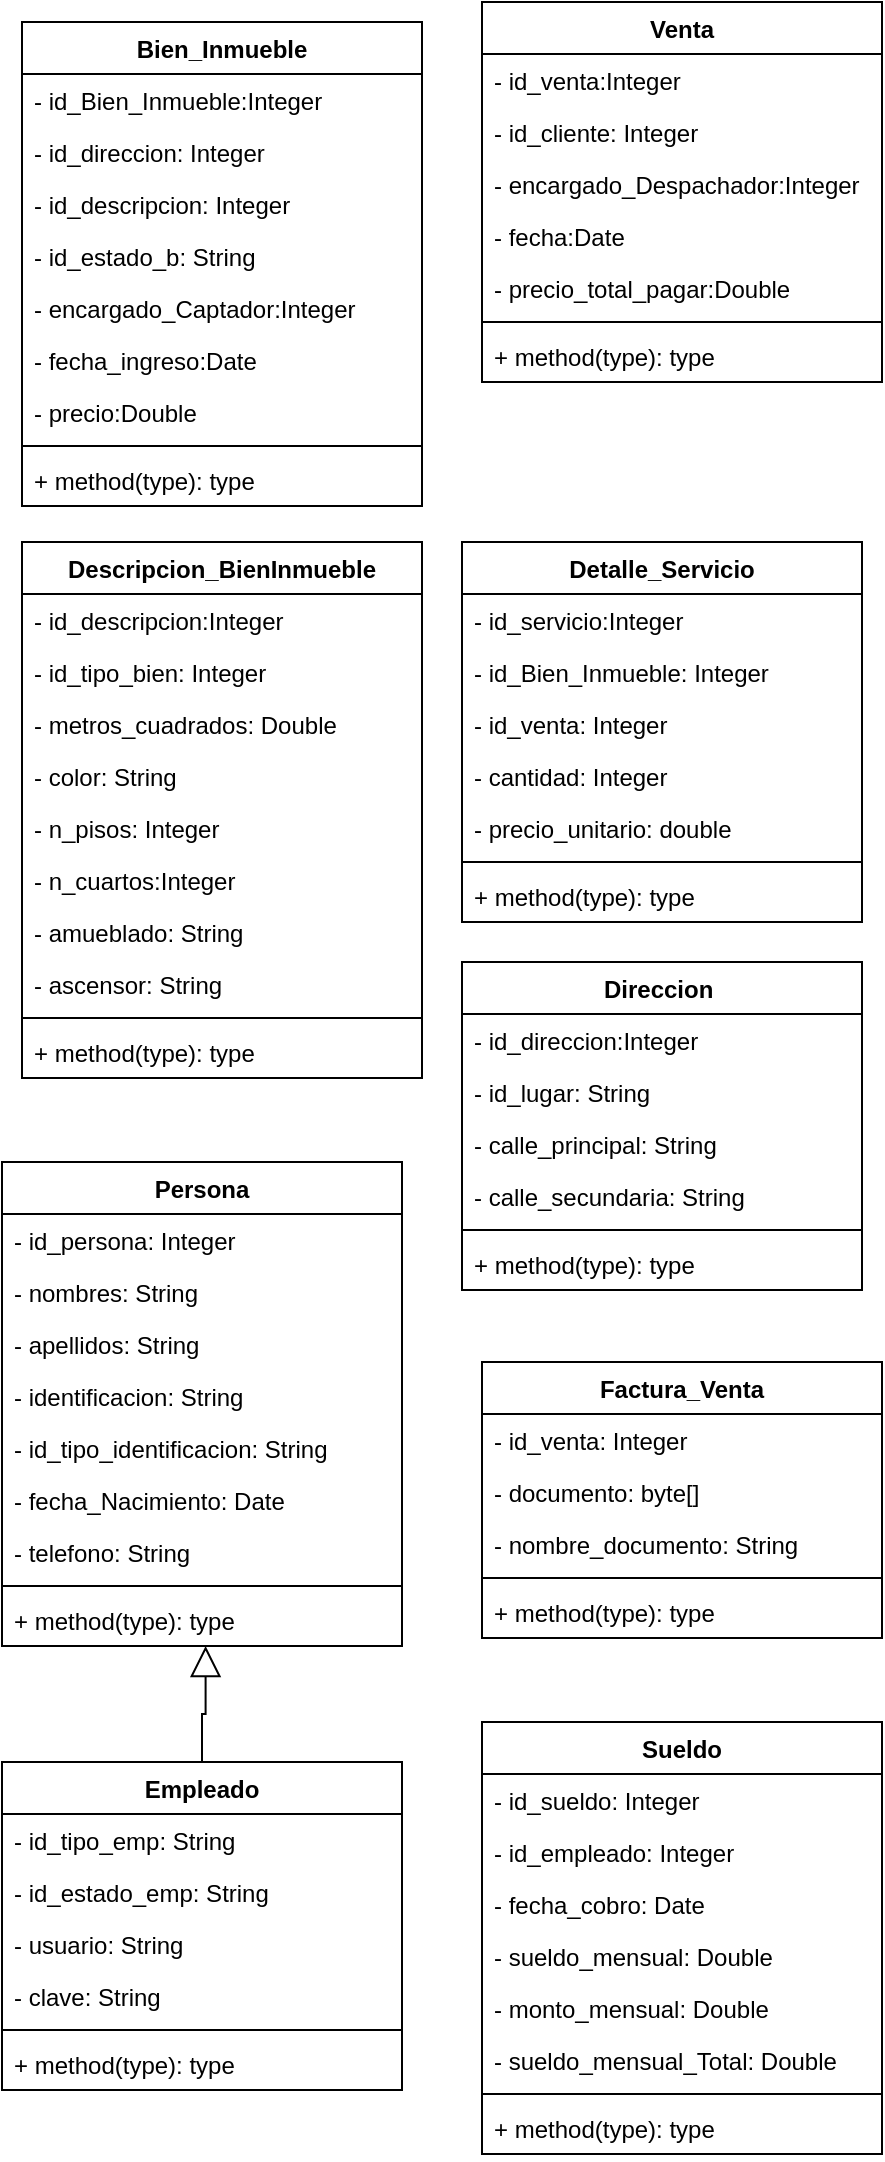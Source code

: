<mxfile version="20.2.3" type="github"><diagram id="G2c1eGJMxj-wICBfPuy-" name="Página-1"><mxGraphModel dx="1278" dy="539" grid="1" gridSize="10" guides="1" tooltips="1" connect="1" arrows="1" fold="1" page="1" pageScale="1" pageWidth="827" pageHeight="1169" math="0" shadow="0"><root><mxCell id="0"/><mxCell id="1" parent="0"/><mxCell id="H82LXWomHZen1hRqq-6R-5" value="Bien_Inmueble" style="swimlane;fontStyle=1;align=center;verticalAlign=top;childLayout=stackLayout;horizontal=1;startSize=26;horizontalStack=0;resizeParent=1;resizeParentMax=0;resizeLast=0;collapsible=1;marginBottom=0;" vertex="1" parent="1"><mxGeometry x="70" y="100" width="200" height="242" as="geometry"/></mxCell><mxCell id="H82LXWomHZen1hRqq-6R-9" value="- id_Bien_Inmueble:Integer" style="text;strokeColor=none;fillColor=none;align=left;verticalAlign=top;spacingLeft=4;spacingRight=4;overflow=hidden;rotatable=0;points=[[0,0.5],[1,0.5]];portConstraint=eastwest;" vertex="1" parent="H82LXWomHZen1hRqq-6R-5"><mxGeometry y="26" width="200" height="26" as="geometry"/></mxCell><mxCell id="H82LXWomHZen1hRqq-6R-6" value="- id_direccion: Integer" style="text;strokeColor=none;fillColor=none;align=left;verticalAlign=top;spacingLeft=4;spacingRight=4;overflow=hidden;rotatable=0;points=[[0,0.5],[1,0.5]];portConstraint=eastwest;" vertex="1" parent="H82LXWomHZen1hRqq-6R-5"><mxGeometry y="52" width="200" height="26" as="geometry"/></mxCell><mxCell id="H82LXWomHZen1hRqq-6R-12" value="- id_descripcion: Integer" style="text;strokeColor=none;fillColor=none;align=left;verticalAlign=top;spacingLeft=4;spacingRight=4;overflow=hidden;rotatable=0;points=[[0,0.5],[1,0.5]];portConstraint=eastwest;" vertex="1" parent="H82LXWomHZen1hRqq-6R-5"><mxGeometry y="78" width="200" height="26" as="geometry"/></mxCell><mxCell id="H82LXWomHZen1hRqq-6R-11" value="- id_estado_b: String" style="text;strokeColor=none;fillColor=none;align=left;verticalAlign=top;spacingLeft=4;spacingRight=4;overflow=hidden;rotatable=0;points=[[0,0.5],[1,0.5]];portConstraint=eastwest;" vertex="1" parent="H82LXWomHZen1hRqq-6R-5"><mxGeometry y="104" width="200" height="26" as="geometry"/></mxCell><mxCell id="H82LXWomHZen1hRqq-6R-15" value="- encargado_Captador:Integer" style="text;strokeColor=none;fillColor=none;align=left;verticalAlign=top;spacingLeft=4;spacingRight=4;overflow=hidden;rotatable=0;points=[[0,0.5],[1,0.5]];portConstraint=eastwest;" vertex="1" parent="H82LXWomHZen1hRqq-6R-5"><mxGeometry y="130" width="200" height="26" as="geometry"/></mxCell><mxCell id="H82LXWomHZen1hRqq-6R-16" value="- fecha_ingreso:Date" style="text;strokeColor=none;fillColor=none;align=left;verticalAlign=top;spacingLeft=4;spacingRight=4;overflow=hidden;rotatable=0;points=[[0,0.5],[1,0.5]];portConstraint=eastwest;" vertex="1" parent="H82LXWomHZen1hRqq-6R-5"><mxGeometry y="156" width="200" height="26" as="geometry"/></mxCell><mxCell id="H82LXWomHZen1hRqq-6R-17" value="- precio:Double" style="text;strokeColor=none;fillColor=none;align=left;verticalAlign=top;spacingLeft=4;spacingRight=4;overflow=hidden;rotatable=0;points=[[0,0.5],[1,0.5]];portConstraint=eastwest;" vertex="1" parent="H82LXWomHZen1hRqq-6R-5"><mxGeometry y="182" width="200" height="26" as="geometry"/></mxCell><mxCell id="H82LXWomHZen1hRqq-6R-7" value="" style="line;strokeWidth=1;fillColor=none;align=left;verticalAlign=middle;spacingTop=-1;spacingLeft=3;spacingRight=3;rotatable=0;labelPosition=right;points=[];portConstraint=eastwest;" vertex="1" parent="H82LXWomHZen1hRqq-6R-5"><mxGeometry y="208" width="200" height="8" as="geometry"/></mxCell><mxCell id="H82LXWomHZen1hRqq-6R-8" value="+ method(type): type" style="text;strokeColor=none;fillColor=none;align=left;verticalAlign=top;spacingLeft=4;spacingRight=4;overflow=hidden;rotatable=0;points=[[0,0.5],[1,0.5]];portConstraint=eastwest;" vertex="1" parent="H82LXWomHZen1hRqq-6R-5"><mxGeometry y="216" width="200" height="26" as="geometry"/></mxCell><mxCell id="H82LXWomHZen1hRqq-6R-18" value="Descripcion_BienInmueble" style="swimlane;fontStyle=1;align=center;verticalAlign=top;childLayout=stackLayout;horizontal=1;startSize=26;horizontalStack=0;resizeParent=1;resizeParentMax=0;resizeLast=0;collapsible=1;marginBottom=0;" vertex="1" parent="1"><mxGeometry x="70" y="360" width="200" height="268" as="geometry"/></mxCell><mxCell id="H82LXWomHZen1hRqq-6R-19" value="- id_descripcion:Integer" style="text;strokeColor=none;fillColor=none;align=left;verticalAlign=top;spacingLeft=4;spacingRight=4;overflow=hidden;rotatable=0;points=[[0,0.5],[1,0.5]];portConstraint=eastwest;" vertex="1" parent="H82LXWomHZen1hRqq-6R-18"><mxGeometry y="26" width="200" height="26" as="geometry"/></mxCell><mxCell id="H82LXWomHZen1hRqq-6R-20" value="- id_tipo_bien: Integer" style="text;strokeColor=none;fillColor=none;align=left;verticalAlign=top;spacingLeft=4;spacingRight=4;overflow=hidden;rotatable=0;points=[[0,0.5],[1,0.5]];portConstraint=eastwest;" vertex="1" parent="H82LXWomHZen1hRqq-6R-18"><mxGeometry y="52" width="200" height="26" as="geometry"/></mxCell><mxCell id="H82LXWomHZen1hRqq-6R-21" value="- metros_cuadrados: Double" style="text;strokeColor=none;fillColor=none;align=left;verticalAlign=top;spacingLeft=4;spacingRight=4;overflow=hidden;rotatable=0;points=[[0,0.5],[1,0.5]];portConstraint=eastwest;" vertex="1" parent="H82LXWomHZen1hRqq-6R-18"><mxGeometry y="78" width="200" height="26" as="geometry"/></mxCell><mxCell id="H82LXWomHZen1hRqq-6R-22" value="- color: String" style="text;strokeColor=none;fillColor=none;align=left;verticalAlign=top;spacingLeft=4;spacingRight=4;overflow=hidden;rotatable=0;points=[[0,0.5],[1,0.5]];portConstraint=eastwest;" vertex="1" parent="H82LXWomHZen1hRqq-6R-18"><mxGeometry y="104" width="200" height="26" as="geometry"/></mxCell><mxCell id="H82LXWomHZen1hRqq-6R-28" value="- n_pisos: Integer" style="text;strokeColor=none;fillColor=none;align=left;verticalAlign=top;spacingLeft=4;spacingRight=4;overflow=hidden;rotatable=0;points=[[0,0.5],[1,0.5]];portConstraint=eastwest;" vertex="1" parent="H82LXWomHZen1hRqq-6R-18"><mxGeometry y="130" width="200" height="26" as="geometry"/></mxCell><mxCell id="H82LXWomHZen1hRqq-6R-23" value="- n_cuartos:Integer" style="text;strokeColor=none;fillColor=none;align=left;verticalAlign=top;spacingLeft=4;spacingRight=4;overflow=hidden;rotatable=0;points=[[0,0.5],[1,0.5]];portConstraint=eastwest;" vertex="1" parent="H82LXWomHZen1hRqq-6R-18"><mxGeometry y="156" width="200" height="26" as="geometry"/></mxCell><mxCell id="H82LXWomHZen1hRqq-6R-29" value="- amueblado: String" style="text;strokeColor=none;fillColor=none;align=left;verticalAlign=top;spacingLeft=4;spacingRight=4;overflow=hidden;rotatable=0;points=[[0,0.5],[1,0.5]];portConstraint=eastwest;" vertex="1" parent="H82LXWomHZen1hRqq-6R-18"><mxGeometry y="182" width="200" height="26" as="geometry"/></mxCell><mxCell id="H82LXWomHZen1hRqq-6R-30" value="- ascensor: String" style="text;strokeColor=none;fillColor=none;align=left;verticalAlign=top;spacingLeft=4;spacingRight=4;overflow=hidden;rotatable=0;points=[[0,0.5],[1,0.5]];portConstraint=eastwest;" vertex="1" parent="H82LXWomHZen1hRqq-6R-18"><mxGeometry y="208" width="200" height="26" as="geometry"/></mxCell><mxCell id="H82LXWomHZen1hRqq-6R-26" value="" style="line;strokeWidth=1;fillColor=none;align=left;verticalAlign=middle;spacingTop=-1;spacingLeft=3;spacingRight=3;rotatable=0;labelPosition=right;points=[];portConstraint=eastwest;" vertex="1" parent="H82LXWomHZen1hRqq-6R-18"><mxGeometry y="234" width="200" height="8" as="geometry"/></mxCell><mxCell id="H82LXWomHZen1hRqq-6R-27" value="+ method(type): type" style="text;strokeColor=none;fillColor=none;align=left;verticalAlign=top;spacingLeft=4;spacingRight=4;overflow=hidden;rotatable=0;points=[[0,0.5],[1,0.5]];portConstraint=eastwest;" vertex="1" parent="H82LXWomHZen1hRqq-6R-18"><mxGeometry y="242" width="200" height="26" as="geometry"/></mxCell><mxCell id="H82LXWomHZen1hRqq-6R-31" value="Detalle_Servicio" style="swimlane;fontStyle=1;align=center;verticalAlign=top;childLayout=stackLayout;horizontal=1;startSize=26;horizontalStack=0;resizeParent=1;resizeParentMax=0;resizeLast=0;collapsible=1;marginBottom=0;" vertex="1" parent="1"><mxGeometry x="290" y="360" width="200" height="190" as="geometry"/></mxCell><mxCell id="H82LXWomHZen1hRqq-6R-32" value="- id_servicio:Integer" style="text;strokeColor=none;fillColor=none;align=left;verticalAlign=top;spacingLeft=4;spacingRight=4;overflow=hidden;rotatable=0;points=[[0,0.5],[1,0.5]];portConstraint=eastwest;" vertex="1" parent="H82LXWomHZen1hRqq-6R-31"><mxGeometry y="26" width="200" height="26" as="geometry"/></mxCell><mxCell id="H82LXWomHZen1hRqq-6R-33" value="- id_Bien_Inmueble: Integer" style="text;strokeColor=none;fillColor=none;align=left;verticalAlign=top;spacingLeft=4;spacingRight=4;overflow=hidden;rotatable=0;points=[[0,0.5],[1,0.5]];portConstraint=eastwest;" vertex="1" parent="H82LXWomHZen1hRqq-6R-31"><mxGeometry y="52" width="200" height="26" as="geometry"/></mxCell><mxCell id="H82LXWomHZen1hRqq-6R-36" value="- id_venta: Integer" style="text;strokeColor=none;fillColor=none;align=left;verticalAlign=top;spacingLeft=4;spacingRight=4;overflow=hidden;rotatable=0;points=[[0,0.5],[1,0.5]];portConstraint=eastwest;" vertex="1" parent="H82LXWomHZen1hRqq-6R-31"><mxGeometry y="78" width="200" height="26" as="geometry"/></mxCell><mxCell id="H82LXWomHZen1hRqq-6R-38" value="- cantidad: Integer" style="text;strokeColor=none;fillColor=none;align=left;verticalAlign=top;spacingLeft=4;spacingRight=4;overflow=hidden;rotatable=0;points=[[0,0.5],[1,0.5]];portConstraint=eastwest;" vertex="1" parent="H82LXWomHZen1hRqq-6R-31"><mxGeometry y="104" width="200" height="26" as="geometry"/></mxCell><mxCell id="H82LXWomHZen1hRqq-6R-39" value="- precio_unitario: double" style="text;strokeColor=none;fillColor=none;align=left;verticalAlign=top;spacingLeft=4;spacingRight=4;overflow=hidden;rotatable=0;points=[[0,0.5],[1,0.5]];portConstraint=eastwest;" vertex="1" parent="H82LXWomHZen1hRqq-6R-31"><mxGeometry y="130" width="200" height="26" as="geometry"/></mxCell><mxCell id="H82LXWomHZen1hRqq-6R-40" value="" style="line;strokeWidth=1;fillColor=none;align=left;verticalAlign=middle;spacingTop=-1;spacingLeft=3;spacingRight=3;rotatable=0;labelPosition=right;points=[];portConstraint=eastwest;" vertex="1" parent="H82LXWomHZen1hRqq-6R-31"><mxGeometry y="156" width="200" height="8" as="geometry"/></mxCell><mxCell id="H82LXWomHZen1hRqq-6R-41" value="+ method(type): type" style="text;strokeColor=none;fillColor=none;align=left;verticalAlign=top;spacingLeft=4;spacingRight=4;overflow=hidden;rotatable=0;points=[[0,0.5],[1,0.5]];portConstraint=eastwest;" vertex="1" parent="H82LXWomHZen1hRqq-6R-31"><mxGeometry y="164" width="200" height="26" as="geometry"/></mxCell><mxCell id="H82LXWomHZen1hRqq-6R-42" value="Direccion " style="swimlane;fontStyle=1;align=center;verticalAlign=top;childLayout=stackLayout;horizontal=1;startSize=26;horizontalStack=0;resizeParent=1;resizeParentMax=0;resizeLast=0;collapsible=1;marginBottom=0;" vertex="1" parent="1"><mxGeometry x="290" y="570" width="200" height="164" as="geometry"/></mxCell><mxCell id="H82LXWomHZen1hRqq-6R-43" value="- id_direccion:Integer" style="text;strokeColor=none;fillColor=none;align=left;verticalAlign=top;spacingLeft=4;spacingRight=4;overflow=hidden;rotatable=0;points=[[0,0.5],[1,0.5]];portConstraint=eastwest;" vertex="1" parent="H82LXWomHZen1hRqq-6R-42"><mxGeometry y="26" width="200" height="26" as="geometry"/></mxCell><mxCell id="H82LXWomHZen1hRqq-6R-44" value="- id_lugar: String" style="text;strokeColor=none;fillColor=none;align=left;verticalAlign=top;spacingLeft=4;spacingRight=4;overflow=hidden;rotatable=0;points=[[0,0.5],[1,0.5]];portConstraint=eastwest;" vertex="1" parent="H82LXWomHZen1hRqq-6R-42"><mxGeometry y="52" width="200" height="26" as="geometry"/></mxCell><mxCell id="H82LXWomHZen1hRqq-6R-45" value="- calle_principal: String" style="text;strokeColor=none;fillColor=none;align=left;verticalAlign=top;spacingLeft=4;spacingRight=4;overflow=hidden;rotatable=0;points=[[0,0.5],[1,0.5]];portConstraint=eastwest;" vertex="1" parent="H82LXWomHZen1hRqq-6R-42"><mxGeometry y="78" width="200" height="26" as="geometry"/></mxCell><mxCell id="H82LXWomHZen1hRqq-6R-50" value="- calle_secundaria: String" style="text;strokeColor=none;fillColor=none;align=left;verticalAlign=top;spacingLeft=4;spacingRight=4;overflow=hidden;rotatable=0;points=[[0,0.5],[1,0.5]];portConstraint=eastwest;" vertex="1" parent="H82LXWomHZen1hRqq-6R-42"><mxGeometry y="104" width="200" height="26" as="geometry"/></mxCell><mxCell id="H82LXWomHZen1hRqq-6R-48" value="" style="line;strokeWidth=1;fillColor=none;align=left;verticalAlign=middle;spacingTop=-1;spacingLeft=3;spacingRight=3;rotatable=0;labelPosition=right;points=[];portConstraint=eastwest;" vertex="1" parent="H82LXWomHZen1hRqq-6R-42"><mxGeometry y="130" width="200" height="8" as="geometry"/></mxCell><mxCell id="H82LXWomHZen1hRqq-6R-49" value="+ method(type): type" style="text;strokeColor=none;fillColor=none;align=left;verticalAlign=top;spacingLeft=4;spacingRight=4;overflow=hidden;rotatable=0;points=[[0,0.5],[1,0.5]];portConstraint=eastwest;" vertex="1" parent="H82LXWomHZen1hRqq-6R-42"><mxGeometry y="138" width="200" height="26" as="geometry"/></mxCell><mxCell id="H82LXWomHZen1hRqq-6R-72" style="edgeStyle=orthogonalEdgeStyle;rounded=0;orthogonalLoop=1;jettySize=auto;html=1;entryX=0.509;entryY=1;entryDx=0;entryDy=0;fontFamily=Helvetica;fontSize=12;fontColor=default;startSize=26;entryPerimeter=0;endArrow=block;endFill=0;endSize=13;" edge="1" parent="1" source="H82LXWomHZen1hRqq-6R-51" target="H82LXWomHZen1hRqq-6R-85"><mxGeometry relative="1" as="geometry"/></mxCell><mxCell id="H82LXWomHZen1hRqq-6R-51" value="Empleado" style="swimlane;fontStyle=1;align=center;verticalAlign=top;childLayout=stackLayout;horizontal=1;startSize=26;horizontalStack=0;resizeParent=1;resizeParentMax=0;resizeLast=0;collapsible=1;marginBottom=0;" vertex="1" parent="1"><mxGeometry x="60" y="970" width="200" height="164" as="geometry"/></mxCell><mxCell id="H82LXWomHZen1hRqq-6R-58" value="- id_tipo_emp: String" style="text;strokeColor=none;fillColor=none;align=left;verticalAlign=top;spacingLeft=4;spacingRight=4;overflow=hidden;rotatable=0;points=[[0,0.5],[1,0.5]];portConstraint=eastwest;" vertex="1" parent="H82LXWomHZen1hRqq-6R-51"><mxGeometry y="26" width="200" height="26" as="geometry"/></mxCell><mxCell id="H82LXWomHZen1hRqq-6R-53" value="- id_estado_emp: String" style="text;strokeColor=none;fillColor=none;align=left;verticalAlign=top;spacingLeft=4;spacingRight=4;overflow=hidden;rotatable=0;points=[[0,0.5],[1,0.5]];portConstraint=eastwest;" vertex="1" parent="H82LXWomHZen1hRqq-6R-51"><mxGeometry y="52" width="200" height="26" as="geometry"/></mxCell><mxCell id="H82LXWomHZen1hRqq-6R-54" value="- usuario: String" style="text;strokeColor=none;fillColor=none;align=left;verticalAlign=top;spacingLeft=4;spacingRight=4;overflow=hidden;rotatable=0;points=[[0,0.5],[1,0.5]];portConstraint=eastwest;" vertex="1" parent="H82LXWomHZen1hRqq-6R-51"><mxGeometry y="78" width="200" height="26" as="geometry"/></mxCell><mxCell id="H82LXWomHZen1hRqq-6R-55" value="- clave: String" style="text;strokeColor=none;fillColor=none;align=left;verticalAlign=top;spacingLeft=4;spacingRight=4;overflow=hidden;rotatable=0;points=[[0,0.5],[1,0.5]];portConstraint=eastwest;" vertex="1" parent="H82LXWomHZen1hRqq-6R-51"><mxGeometry y="104" width="200" height="26" as="geometry"/></mxCell><mxCell id="H82LXWomHZen1hRqq-6R-56" value="" style="line;strokeWidth=1;fillColor=none;align=left;verticalAlign=middle;spacingTop=-1;spacingLeft=3;spacingRight=3;rotatable=0;labelPosition=right;points=[];portConstraint=eastwest;" vertex="1" parent="H82LXWomHZen1hRqq-6R-51"><mxGeometry y="130" width="200" height="8" as="geometry"/></mxCell><mxCell id="H82LXWomHZen1hRqq-6R-57" value="+ method(type): type" style="text;strokeColor=none;fillColor=none;align=left;verticalAlign=top;spacingLeft=4;spacingRight=4;overflow=hidden;rotatable=0;points=[[0,0.5],[1,0.5]];portConstraint=eastwest;" vertex="1" parent="H82LXWomHZen1hRqq-6R-51"><mxGeometry y="138" width="200" height="26" as="geometry"/></mxCell><mxCell id="H82LXWomHZen1hRqq-6R-59" value="Factura_Venta" style="swimlane;fontStyle=1;align=center;verticalAlign=top;childLayout=stackLayout;horizontal=1;startSize=26;horizontalStack=0;resizeParent=1;resizeParentMax=0;resizeLast=0;collapsible=1;marginBottom=0;" vertex="1" parent="1"><mxGeometry x="300" y="770" width="200" height="138" as="geometry"/></mxCell><mxCell id="H82LXWomHZen1hRqq-6R-60" value="- id_venta: Integer" style="text;strokeColor=none;fillColor=none;align=left;verticalAlign=top;spacingLeft=4;spacingRight=4;overflow=hidden;rotatable=0;points=[[0,0.5],[1,0.5]];portConstraint=eastwest;" vertex="1" parent="H82LXWomHZen1hRqq-6R-59"><mxGeometry y="26" width="200" height="26" as="geometry"/></mxCell><mxCell id="H82LXWomHZen1hRqq-6R-61" value="- documento: byte[]" style="text;strokeColor=none;fillColor=none;align=left;verticalAlign=top;spacingLeft=4;spacingRight=4;overflow=hidden;rotatable=0;points=[[0,0.5],[1,0.5]];portConstraint=eastwest;" vertex="1" parent="H82LXWomHZen1hRqq-6R-59"><mxGeometry y="52" width="200" height="26" as="geometry"/></mxCell><mxCell id="H82LXWomHZen1hRqq-6R-62" value="- nombre_documento: String" style="text;strokeColor=none;fillColor=none;align=left;verticalAlign=top;spacingLeft=4;spacingRight=4;overflow=hidden;rotatable=0;points=[[0,0.5],[1,0.5]];portConstraint=eastwest;" vertex="1" parent="H82LXWomHZen1hRqq-6R-59"><mxGeometry y="78" width="200" height="26" as="geometry"/></mxCell><mxCell id="H82LXWomHZen1hRqq-6R-64" value="" style="line;strokeWidth=1;fillColor=none;align=left;verticalAlign=middle;spacingTop=-1;spacingLeft=3;spacingRight=3;rotatable=0;labelPosition=right;points=[];portConstraint=eastwest;" vertex="1" parent="H82LXWomHZen1hRqq-6R-59"><mxGeometry y="104" width="200" height="8" as="geometry"/></mxCell><mxCell id="H82LXWomHZen1hRqq-6R-65" value="+ method(type): type" style="text;strokeColor=none;fillColor=none;align=left;verticalAlign=top;spacingLeft=4;spacingRight=4;overflow=hidden;rotatable=0;points=[[0,0.5],[1,0.5]];portConstraint=eastwest;" vertex="1" parent="H82LXWomHZen1hRqq-6R-59"><mxGeometry y="112" width="200" height="26" as="geometry"/></mxCell><mxCell id="H82LXWomHZen1hRqq-6R-76" value="Persona" style="swimlane;fontStyle=1;align=center;verticalAlign=top;childLayout=stackLayout;horizontal=1;startSize=26;horizontalStack=0;resizeParent=1;resizeParentMax=0;resizeLast=0;collapsible=1;marginBottom=0;" vertex="1" parent="1"><mxGeometry x="60" y="670" width="200" height="242" as="geometry"/></mxCell><mxCell id="H82LXWomHZen1hRqq-6R-77" value="- id_persona: Integer" style="text;strokeColor=none;fillColor=none;align=left;verticalAlign=top;spacingLeft=4;spacingRight=4;overflow=hidden;rotatable=0;points=[[0,0.5],[1,0.5]];portConstraint=eastwest;" vertex="1" parent="H82LXWomHZen1hRqq-6R-76"><mxGeometry y="26" width="200" height="26" as="geometry"/></mxCell><mxCell id="H82LXWomHZen1hRqq-6R-78" value="- nombres: String" style="text;strokeColor=none;fillColor=none;align=left;verticalAlign=top;spacingLeft=4;spacingRight=4;overflow=hidden;rotatable=0;points=[[0,0.5],[1,0.5]];portConstraint=eastwest;" vertex="1" parent="H82LXWomHZen1hRqq-6R-76"><mxGeometry y="52" width="200" height="26" as="geometry"/></mxCell><mxCell id="H82LXWomHZen1hRqq-6R-79" value="- apellidos: String" style="text;strokeColor=none;fillColor=none;align=left;verticalAlign=top;spacingLeft=4;spacingRight=4;overflow=hidden;rotatable=0;points=[[0,0.5],[1,0.5]];portConstraint=eastwest;" vertex="1" parent="H82LXWomHZen1hRqq-6R-76"><mxGeometry y="78" width="200" height="26" as="geometry"/></mxCell><mxCell id="H82LXWomHZen1hRqq-6R-80" value="- identificacion: String" style="text;strokeColor=none;fillColor=none;align=left;verticalAlign=top;spacingLeft=4;spacingRight=4;overflow=hidden;rotatable=0;points=[[0,0.5],[1,0.5]];portConstraint=eastwest;" vertex="1" parent="H82LXWomHZen1hRqq-6R-76"><mxGeometry y="104" width="200" height="26" as="geometry"/></mxCell><mxCell id="H82LXWomHZen1hRqq-6R-81" value="- id_tipo_identificacion: String" style="text;strokeColor=none;fillColor=none;align=left;verticalAlign=top;spacingLeft=4;spacingRight=4;overflow=hidden;rotatable=0;points=[[0,0.5],[1,0.5]];portConstraint=eastwest;" vertex="1" parent="H82LXWomHZen1hRqq-6R-76"><mxGeometry y="130" width="200" height="26" as="geometry"/></mxCell><mxCell id="H82LXWomHZen1hRqq-6R-82" value="- fecha_Nacimiento: Date" style="text;strokeColor=none;fillColor=none;align=left;verticalAlign=top;spacingLeft=4;spacingRight=4;overflow=hidden;rotatable=0;points=[[0,0.5],[1,0.5]];portConstraint=eastwest;" vertex="1" parent="H82LXWomHZen1hRqq-6R-76"><mxGeometry y="156" width="200" height="26" as="geometry"/></mxCell><mxCell id="H82LXWomHZen1hRqq-6R-83" value="- telefono: String" style="text;strokeColor=none;fillColor=none;align=left;verticalAlign=top;spacingLeft=4;spacingRight=4;overflow=hidden;rotatable=0;points=[[0,0.5],[1,0.5]];portConstraint=eastwest;" vertex="1" parent="H82LXWomHZen1hRqq-6R-76"><mxGeometry y="182" width="200" height="26" as="geometry"/></mxCell><mxCell id="H82LXWomHZen1hRqq-6R-84" value="" style="line;strokeWidth=1;fillColor=none;align=left;verticalAlign=middle;spacingTop=-1;spacingLeft=3;spacingRight=3;rotatable=0;labelPosition=right;points=[];portConstraint=eastwest;" vertex="1" parent="H82LXWomHZen1hRqq-6R-76"><mxGeometry y="208" width="200" height="8" as="geometry"/></mxCell><mxCell id="H82LXWomHZen1hRqq-6R-85" value="+ method(type): type" style="text;strokeColor=none;fillColor=none;align=left;verticalAlign=top;spacingLeft=4;spacingRight=4;overflow=hidden;rotatable=0;points=[[0,0.5],[1,0.5]];portConstraint=eastwest;" vertex="1" parent="H82LXWomHZen1hRqq-6R-76"><mxGeometry y="216" width="200" height="26" as="geometry"/></mxCell><mxCell id="H82LXWomHZen1hRqq-6R-86" value="Sueldo" style="swimlane;fontStyle=1;align=center;verticalAlign=top;childLayout=stackLayout;horizontal=1;startSize=26;horizontalStack=0;resizeParent=1;resizeParentMax=0;resizeLast=0;collapsible=1;marginBottom=0;" vertex="1" parent="1"><mxGeometry x="300" y="950" width="200" height="216" as="geometry"/></mxCell><mxCell id="H82LXWomHZen1hRqq-6R-87" value="- id_sueldo: Integer" style="text;strokeColor=none;fillColor=none;align=left;verticalAlign=top;spacingLeft=4;spacingRight=4;overflow=hidden;rotatable=0;points=[[0,0.5],[1,0.5]];portConstraint=eastwest;" vertex="1" parent="H82LXWomHZen1hRqq-6R-86"><mxGeometry y="26" width="200" height="26" as="geometry"/></mxCell><mxCell id="H82LXWomHZen1hRqq-6R-88" value="- id_empleado: Integer" style="text;strokeColor=none;fillColor=none;align=left;verticalAlign=top;spacingLeft=4;spacingRight=4;overflow=hidden;rotatable=0;points=[[0,0.5],[1,0.5]];portConstraint=eastwest;" vertex="1" parent="H82LXWomHZen1hRqq-6R-86"><mxGeometry y="52" width="200" height="26" as="geometry"/></mxCell><mxCell id="H82LXWomHZen1hRqq-6R-89" value="- fecha_cobro: Date" style="text;strokeColor=none;fillColor=none;align=left;verticalAlign=top;spacingLeft=4;spacingRight=4;overflow=hidden;rotatable=0;points=[[0,0.5],[1,0.5]];portConstraint=eastwest;" vertex="1" parent="H82LXWomHZen1hRqq-6R-86"><mxGeometry y="78" width="200" height="26" as="geometry"/></mxCell><mxCell id="H82LXWomHZen1hRqq-6R-93" value="- sueldo_mensual: Double" style="text;strokeColor=none;fillColor=none;align=left;verticalAlign=top;spacingLeft=4;spacingRight=4;overflow=hidden;rotatable=0;points=[[0,0.5],[1,0.5]];portConstraint=eastwest;" vertex="1" parent="H82LXWomHZen1hRqq-6R-86"><mxGeometry y="104" width="200" height="26" as="geometry"/></mxCell><mxCell id="H82LXWomHZen1hRqq-6R-90" value="- monto_mensual: Double" style="text;strokeColor=none;fillColor=none;align=left;verticalAlign=top;spacingLeft=4;spacingRight=4;overflow=hidden;rotatable=0;points=[[0,0.5],[1,0.5]];portConstraint=eastwest;" vertex="1" parent="H82LXWomHZen1hRqq-6R-86"><mxGeometry y="130" width="200" height="26" as="geometry"/></mxCell><mxCell id="H82LXWomHZen1hRqq-6R-94" value="- sueldo_mensual_Total: Double" style="text;strokeColor=none;fillColor=none;align=left;verticalAlign=top;spacingLeft=4;spacingRight=4;overflow=hidden;rotatable=0;points=[[0,0.5],[1,0.5]];portConstraint=eastwest;" vertex="1" parent="H82LXWomHZen1hRqq-6R-86"><mxGeometry y="156" width="200" height="26" as="geometry"/></mxCell><mxCell id="H82LXWomHZen1hRqq-6R-91" value="" style="line;strokeWidth=1;fillColor=none;align=left;verticalAlign=middle;spacingTop=-1;spacingLeft=3;spacingRight=3;rotatable=0;labelPosition=right;points=[];portConstraint=eastwest;" vertex="1" parent="H82LXWomHZen1hRqq-6R-86"><mxGeometry y="182" width="200" height="8" as="geometry"/></mxCell><mxCell id="H82LXWomHZen1hRqq-6R-92" value="+ method(type): type" style="text;strokeColor=none;fillColor=none;align=left;verticalAlign=top;spacingLeft=4;spacingRight=4;overflow=hidden;rotatable=0;points=[[0,0.5],[1,0.5]];portConstraint=eastwest;" vertex="1" parent="H82LXWomHZen1hRqq-6R-86"><mxGeometry y="190" width="200" height="26" as="geometry"/></mxCell><mxCell id="H82LXWomHZen1hRqq-6R-95" value="Venta" style="swimlane;fontStyle=1;align=center;verticalAlign=top;childLayout=stackLayout;horizontal=1;startSize=26;horizontalStack=0;resizeParent=1;resizeParentMax=0;resizeLast=0;collapsible=1;marginBottom=0;" vertex="1" parent="1"><mxGeometry x="300" y="90" width="200" height="190" as="geometry"/></mxCell><mxCell id="H82LXWomHZen1hRqq-6R-96" value="- id_venta:Integer" style="text;strokeColor=none;fillColor=none;align=left;verticalAlign=top;spacingLeft=4;spacingRight=4;overflow=hidden;rotatable=0;points=[[0,0.5],[1,0.5]];portConstraint=eastwest;" vertex="1" parent="H82LXWomHZen1hRqq-6R-95"><mxGeometry y="26" width="200" height="26" as="geometry"/></mxCell><mxCell id="H82LXWomHZen1hRqq-6R-105" value="- id_cliente: Integer" style="text;strokeColor=none;fillColor=none;align=left;verticalAlign=top;spacingLeft=4;spacingRight=4;overflow=hidden;rotatable=0;points=[[0,0.5],[1,0.5]];portConstraint=eastwest;" vertex="1" parent="H82LXWomHZen1hRqq-6R-95"><mxGeometry y="52" width="200" height="26" as="geometry"/></mxCell><mxCell id="H82LXWomHZen1hRqq-6R-100" value="- encargado_Despachador:Integer" style="text;strokeColor=none;fillColor=none;align=left;verticalAlign=top;spacingLeft=4;spacingRight=4;overflow=hidden;rotatable=0;points=[[0,0.5],[1,0.5]];portConstraint=eastwest;" vertex="1" parent="H82LXWomHZen1hRqq-6R-95"><mxGeometry y="78" width="200" height="26" as="geometry"/></mxCell><mxCell id="H82LXWomHZen1hRqq-6R-101" value="- fecha:Date" style="text;strokeColor=none;fillColor=none;align=left;verticalAlign=top;spacingLeft=4;spacingRight=4;overflow=hidden;rotatable=0;points=[[0,0.5],[1,0.5]];portConstraint=eastwest;" vertex="1" parent="H82LXWomHZen1hRqq-6R-95"><mxGeometry y="104" width="200" height="26" as="geometry"/></mxCell><mxCell id="H82LXWomHZen1hRqq-6R-102" value="- precio_total_pagar:Double" style="text;strokeColor=none;fillColor=none;align=left;verticalAlign=top;spacingLeft=4;spacingRight=4;overflow=hidden;rotatable=0;points=[[0,0.5],[1,0.5]];portConstraint=eastwest;" vertex="1" parent="H82LXWomHZen1hRqq-6R-95"><mxGeometry y="130" width="200" height="26" as="geometry"/></mxCell><mxCell id="H82LXWomHZen1hRqq-6R-103" value="" style="line;strokeWidth=1;fillColor=none;align=left;verticalAlign=middle;spacingTop=-1;spacingLeft=3;spacingRight=3;rotatable=0;labelPosition=right;points=[];portConstraint=eastwest;" vertex="1" parent="H82LXWomHZen1hRqq-6R-95"><mxGeometry y="156" width="200" height="8" as="geometry"/></mxCell><mxCell id="H82LXWomHZen1hRqq-6R-104" value="+ method(type): type" style="text;strokeColor=none;fillColor=none;align=left;verticalAlign=top;spacingLeft=4;spacingRight=4;overflow=hidden;rotatable=0;points=[[0,0.5],[1,0.5]];portConstraint=eastwest;" vertex="1" parent="H82LXWomHZen1hRqq-6R-95"><mxGeometry y="164" width="200" height="26" as="geometry"/></mxCell></root></mxGraphModel></diagram></mxfile>